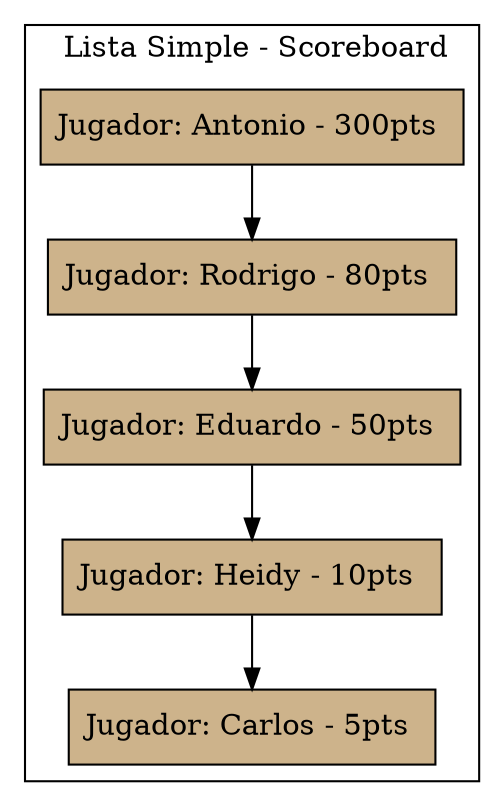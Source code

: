 digraph Grafo{ rankdir= TB 
subgraph cluster2 {
 label=" Lista Simple - Scoreboard"; 
node [label="Jugador: Antonio - 300pts " 
  fillcolor=navajowhite3 
 style=filled 
 shape=rect 
 fontcolor=black   ] 0;
node [label="Jugador: Rodrigo - 80pts " 
  fillcolor=navajowhite3 
 style=filled 
 shape=rect 
 fontcolor=black   ] 1;
node [label="Jugador: Eduardo - 50pts " 
  fillcolor=navajowhite3 
 style=filled 
 shape=rect 
 fontcolor=black   ] 2;
node [label="Jugador: Heidy - 10pts " 
  fillcolor=navajowhite3 
 style=filled 
 shape=rect 
 fontcolor=black   ] 3;
node [label="Jugador: Carlos - 5pts " 
  fillcolor=navajowhite3 
 style=filled 
 shape=rect 
 fontcolor=black   ] 4;
0->1;
1->2;
2->3;
3->4;
}}
